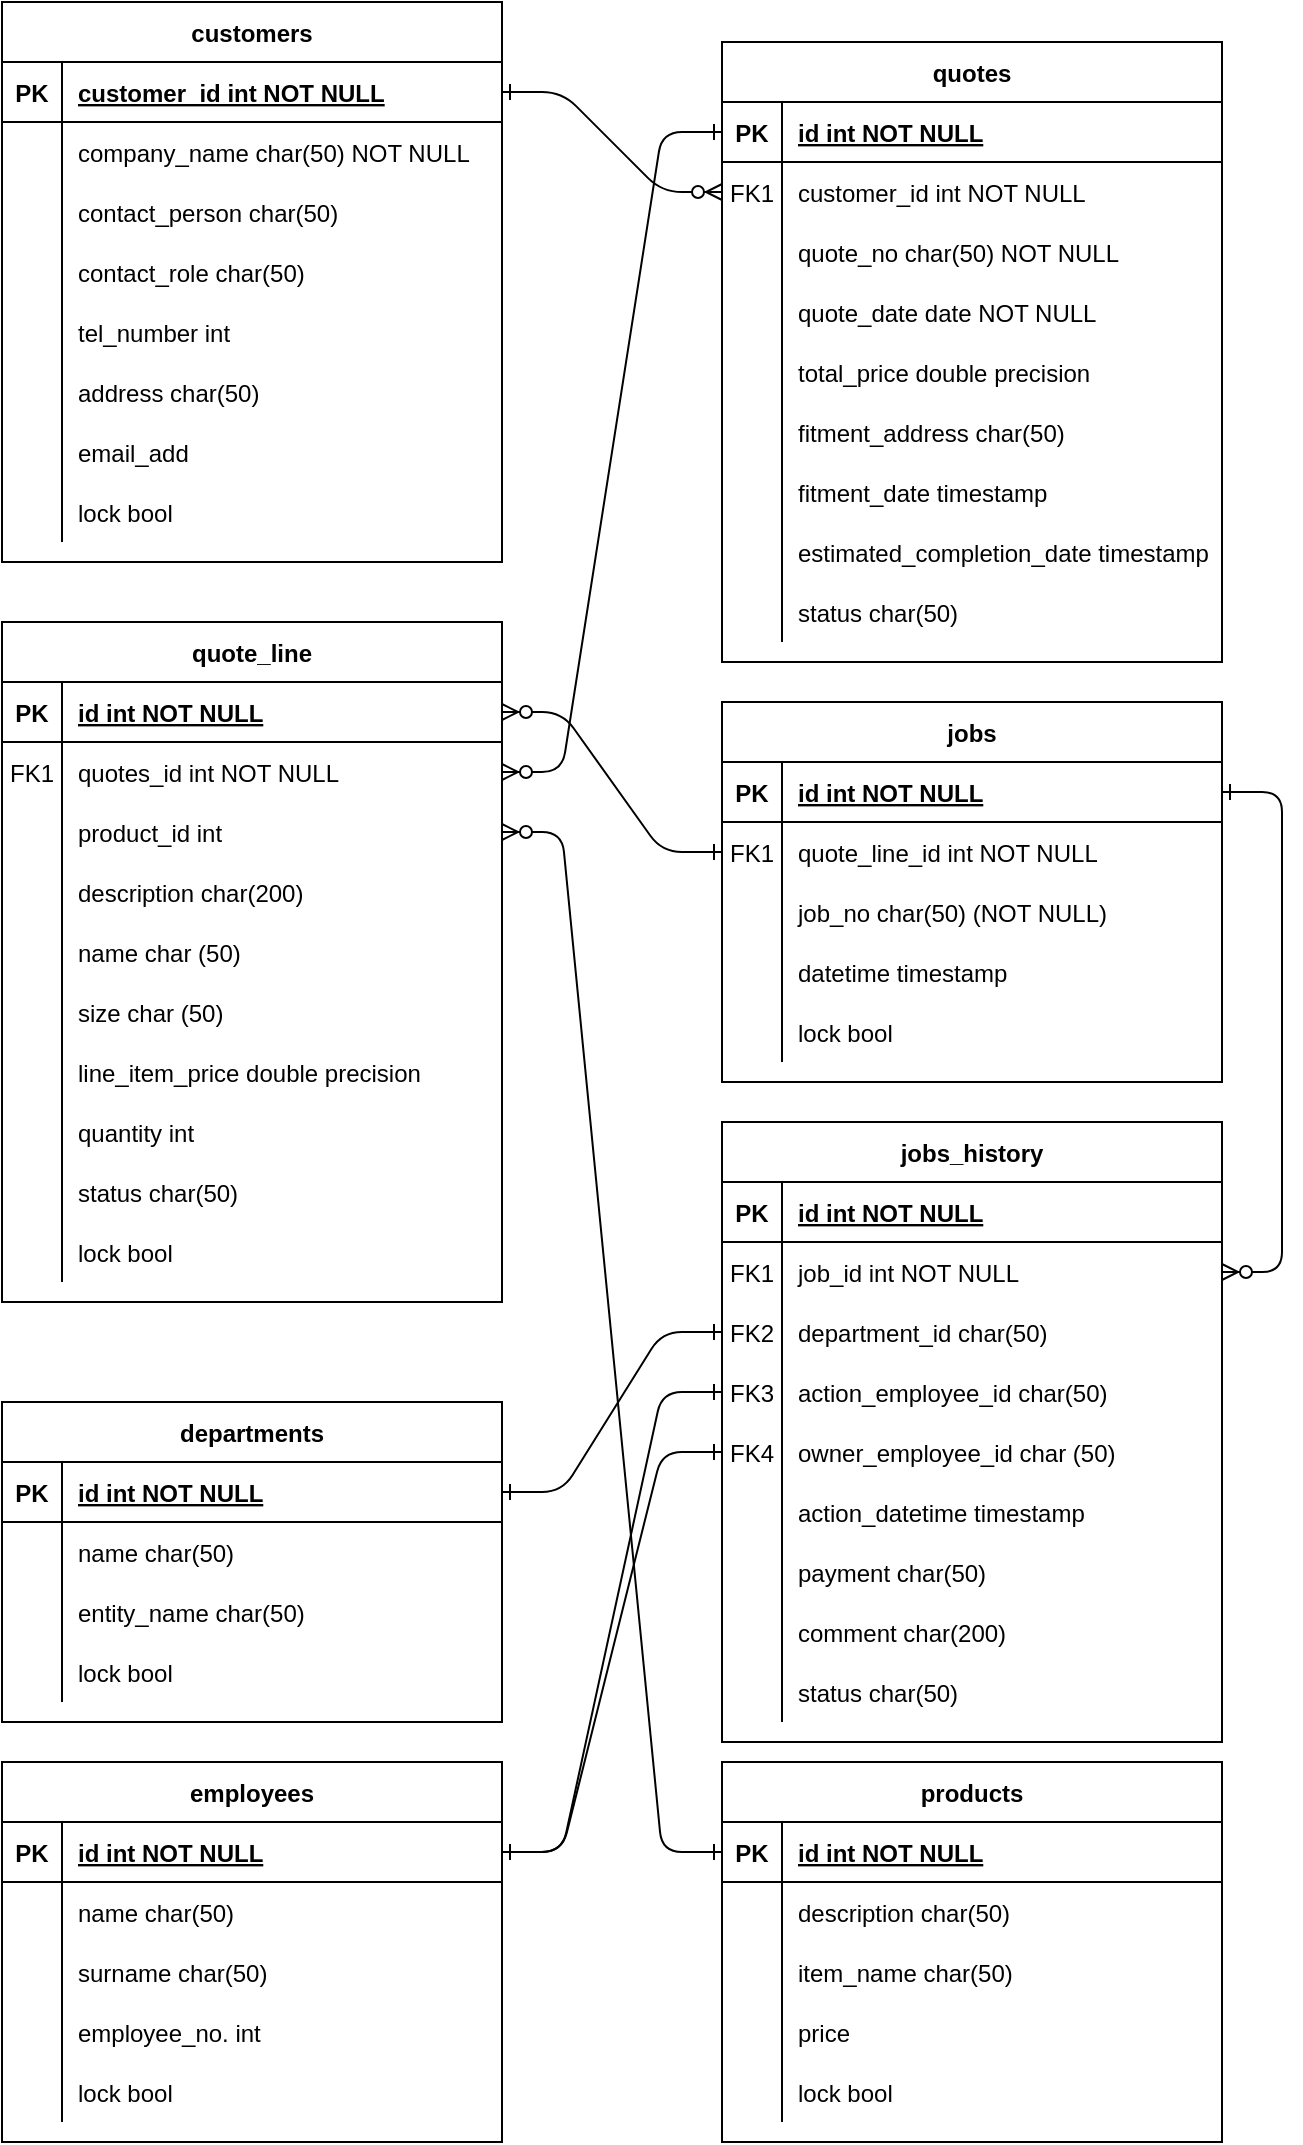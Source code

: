 <mxfile version="20.8.16" type="device"><diagram id="R2lEEEUBdFMjLlhIrx00" name="Page-1"><mxGraphModel dx="1338" dy="640" grid="1" gridSize="10" guides="1" tooltips="1" connect="1" arrows="1" fold="1" page="1" pageScale="1" pageWidth="850" pageHeight="1100" math="0" shadow="0" extFonts="Permanent Marker^https://fonts.googleapis.com/css?family=Permanent+Marker"><root><mxCell id="0"/><mxCell id="1" parent="0"/><mxCell id="C-vyLk0tnHw3VtMMgP7b-1" value="" style="edgeStyle=entityRelationEdgeStyle;endArrow=ERzeroToMany;startArrow=ERone;endFill=1;startFill=0;" parent="1" source="C-vyLk0tnHw3VtMMgP7b-24" target="C-vyLk0tnHw3VtMMgP7b-6" edge="1"><mxGeometry width="100" height="100" relative="1" as="geometry"><mxPoint x="340" y="720" as="sourcePoint"/><mxPoint x="440" y="620" as="targetPoint"/></mxGeometry></mxCell><mxCell id="C-vyLk0tnHw3VtMMgP7b-12" value="" style="edgeStyle=entityRelationEdgeStyle;endArrow=ERzeroToMany;startArrow=ERone;endFill=1;startFill=0;" parent="1" source="C-vyLk0tnHw3VtMMgP7b-3" target="C-vyLk0tnHw3VtMMgP7b-17" edge="1"><mxGeometry width="100" height="100" relative="1" as="geometry"><mxPoint x="400" y="180" as="sourcePoint"/><mxPoint x="460" y="205" as="targetPoint"/></mxGeometry></mxCell><mxCell id="C-vyLk0tnHw3VtMMgP7b-2" value="quotes" style="shape=table;startSize=30;container=1;collapsible=1;childLayout=tableLayout;fixedRows=1;rowLines=0;fontStyle=1;align=center;resizeLast=1;" parent="1" vertex="1"><mxGeometry x="400" y="40" width="250" height="310" as="geometry"/></mxCell><mxCell id="C-vyLk0tnHw3VtMMgP7b-3" value="" style="shape=partialRectangle;collapsible=0;dropTarget=0;pointerEvents=0;fillColor=none;points=[[0,0.5],[1,0.5]];portConstraint=eastwest;top=0;left=0;right=0;bottom=1;" parent="C-vyLk0tnHw3VtMMgP7b-2" vertex="1"><mxGeometry y="30" width="250" height="30" as="geometry"/></mxCell><mxCell id="C-vyLk0tnHw3VtMMgP7b-4" value="PK" style="shape=partialRectangle;overflow=hidden;connectable=0;fillColor=none;top=0;left=0;bottom=0;right=0;fontStyle=1;" parent="C-vyLk0tnHw3VtMMgP7b-3" vertex="1"><mxGeometry width="30" height="30" as="geometry"><mxRectangle width="30" height="30" as="alternateBounds"/></mxGeometry></mxCell><mxCell id="C-vyLk0tnHw3VtMMgP7b-5" value="id int NOT NULL " style="shape=partialRectangle;overflow=hidden;connectable=0;fillColor=none;top=0;left=0;bottom=0;right=0;align=left;spacingLeft=6;fontStyle=5;" parent="C-vyLk0tnHw3VtMMgP7b-3" vertex="1"><mxGeometry x="30" width="220" height="30" as="geometry"><mxRectangle width="220" height="30" as="alternateBounds"/></mxGeometry></mxCell><mxCell id="C-vyLk0tnHw3VtMMgP7b-6" value="" style="shape=partialRectangle;collapsible=0;dropTarget=0;pointerEvents=0;fillColor=none;points=[[0,0.5],[1,0.5]];portConstraint=eastwest;top=0;left=0;right=0;bottom=0;" parent="C-vyLk0tnHw3VtMMgP7b-2" vertex="1"><mxGeometry y="60" width="250" height="30" as="geometry"/></mxCell><mxCell id="C-vyLk0tnHw3VtMMgP7b-7" value="FK1" style="shape=partialRectangle;overflow=hidden;connectable=0;fillColor=none;top=0;left=0;bottom=0;right=0;" parent="C-vyLk0tnHw3VtMMgP7b-6" vertex="1"><mxGeometry width="30" height="30" as="geometry"><mxRectangle width="30" height="30" as="alternateBounds"/></mxGeometry></mxCell><mxCell id="C-vyLk0tnHw3VtMMgP7b-8" value="customer_id int NOT NULL" style="shape=partialRectangle;overflow=hidden;connectable=0;fillColor=none;top=0;left=0;bottom=0;right=0;align=left;spacingLeft=6;" parent="C-vyLk0tnHw3VtMMgP7b-6" vertex="1"><mxGeometry x="30" width="220" height="30" as="geometry"><mxRectangle width="220" height="30" as="alternateBounds"/></mxGeometry></mxCell><mxCell id="jFoM1Kp_T9o5FJeB5pOE-1" style="shape=partialRectangle;collapsible=0;dropTarget=0;pointerEvents=0;fillColor=none;points=[[0,0.5],[1,0.5]];portConstraint=eastwest;top=0;left=0;right=0;bottom=0;" parent="C-vyLk0tnHw3VtMMgP7b-2" vertex="1"><mxGeometry y="90" width="250" height="30" as="geometry"/></mxCell><mxCell id="jFoM1Kp_T9o5FJeB5pOE-2" style="shape=partialRectangle;overflow=hidden;connectable=0;fillColor=none;top=0;left=0;bottom=0;right=0;" parent="jFoM1Kp_T9o5FJeB5pOE-1" vertex="1"><mxGeometry width="30" height="30" as="geometry"><mxRectangle width="30" height="30" as="alternateBounds"/></mxGeometry></mxCell><mxCell id="jFoM1Kp_T9o5FJeB5pOE-3" value="quote_no char(50) NOT NULL" style="shape=partialRectangle;overflow=hidden;connectable=0;fillColor=none;top=0;left=0;bottom=0;right=0;align=left;spacingLeft=6;" parent="jFoM1Kp_T9o5FJeB5pOE-1" vertex="1"><mxGeometry x="30" width="220" height="30" as="geometry"><mxRectangle width="220" height="30" as="alternateBounds"/></mxGeometry></mxCell><mxCell id="C-vyLk0tnHw3VtMMgP7b-9" value="" style="shape=partialRectangle;collapsible=0;dropTarget=0;pointerEvents=0;fillColor=none;points=[[0,0.5],[1,0.5]];portConstraint=eastwest;top=0;left=0;right=0;bottom=0;" parent="C-vyLk0tnHw3VtMMgP7b-2" vertex="1"><mxGeometry y="120" width="250" height="30" as="geometry"/></mxCell><mxCell id="C-vyLk0tnHw3VtMMgP7b-10" value="" style="shape=partialRectangle;overflow=hidden;connectable=0;fillColor=none;top=0;left=0;bottom=0;right=0;" parent="C-vyLk0tnHw3VtMMgP7b-9" vertex="1"><mxGeometry width="30" height="30" as="geometry"><mxRectangle width="30" height="30" as="alternateBounds"/></mxGeometry></mxCell><mxCell id="C-vyLk0tnHw3VtMMgP7b-11" value="quote_date date NOT NULL" style="shape=partialRectangle;overflow=hidden;connectable=0;fillColor=none;top=0;left=0;bottom=0;right=0;align=left;spacingLeft=6;" parent="C-vyLk0tnHw3VtMMgP7b-9" vertex="1"><mxGeometry x="30" width="220" height="30" as="geometry"><mxRectangle width="220" height="30" as="alternateBounds"/></mxGeometry></mxCell><mxCell id="3TmfsBBcvM5YdhhJlk3C-30" style="shape=partialRectangle;collapsible=0;dropTarget=0;pointerEvents=0;fillColor=none;points=[[0,0.5],[1,0.5]];portConstraint=eastwest;top=0;left=0;right=0;bottom=0;" parent="C-vyLk0tnHw3VtMMgP7b-2" vertex="1"><mxGeometry y="150" width="250" height="30" as="geometry"/></mxCell><mxCell id="3TmfsBBcvM5YdhhJlk3C-31" style="shape=partialRectangle;overflow=hidden;connectable=0;fillColor=none;top=0;left=0;bottom=0;right=0;" parent="3TmfsBBcvM5YdhhJlk3C-30" vertex="1"><mxGeometry width="30" height="30" as="geometry"><mxRectangle width="30" height="30" as="alternateBounds"/></mxGeometry></mxCell><mxCell id="3TmfsBBcvM5YdhhJlk3C-32" value="total_price double precision" style="shape=partialRectangle;overflow=hidden;connectable=0;fillColor=none;top=0;left=0;bottom=0;right=0;align=left;spacingLeft=6;" parent="3TmfsBBcvM5YdhhJlk3C-30" vertex="1"><mxGeometry x="30" width="220" height="30" as="geometry"><mxRectangle width="220" height="30" as="alternateBounds"/></mxGeometry></mxCell><mxCell id="FB1OPEg1ZuD9AnKeBbba-17" style="shape=partialRectangle;collapsible=0;dropTarget=0;pointerEvents=0;fillColor=none;points=[[0,0.5],[1,0.5]];portConstraint=eastwest;top=0;left=0;right=0;bottom=0;" parent="C-vyLk0tnHw3VtMMgP7b-2" vertex="1"><mxGeometry y="180" width="250" height="30" as="geometry"/></mxCell><mxCell id="FB1OPEg1ZuD9AnKeBbba-18" style="shape=partialRectangle;overflow=hidden;connectable=0;fillColor=none;top=0;left=0;bottom=0;right=0;" parent="FB1OPEg1ZuD9AnKeBbba-17" vertex="1"><mxGeometry width="30" height="30" as="geometry"><mxRectangle width="30" height="30" as="alternateBounds"/></mxGeometry></mxCell><mxCell id="FB1OPEg1ZuD9AnKeBbba-19" value="fitment_address char(50)" style="shape=partialRectangle;overflow=hidden;connectable=0;fillColor=none;top=0;left=0;bottom=0;right=0;align=left;spacingLeft=6;" parent="FB1OPEg1ZuD9AnKeBbba-17" vertex="1"><mxGeometry x="30" width="220" height="30" as="geometry"><mxRectangle width="220" height="30" as="alternateBounds"/></mxGeometry></mxCell><mxCell id="7Ay6dKPP_uWzEnjEHkC3-14" style="shape=partialRectangle;collapsible=0;dropTarget=0;pointerEvents=0;fillColor=none;points=[[0,0.5],[1,0.5]];portConstraint=eastwest;top=0;left=0;right=0;bottom=0;" parent="C-vyLk0tnHw3VtMMgP7b-2" vertex="1"><mxGeometry y="210" width="250" height="30" as="geometry"/></mxCell><mxCell id="7Ay6dKPP_uWzEnjEHkC3-15" style="shape=partialRectangle;overflow=hidden;connectable=0;fillColor=none;top=0;left=0;bottom=0;right=0;" parent="7Ay6dKPP_uWzEnjEHkC3-14" vertex="1"><mxGeometry width="30" height="30" as="geometry"><mxRectangle width="30" height="30" as="alternateBounds"/></mxGeometry></mxCell><mxCell id="7Ay6dKPP_uWzEnjEHkC3-16" style="shape=partialRectangle;overflow=hidden;connectable=0;fillColor=none;top=0;left=0;bottom=0;right=0;align=left;spacingLeft=6;" parent="7Ay6dKPP_uWzEnjEHkC3-14" vertex="1"><mxGeometry x="30" width="220" height="30" as="geometry"><mxRectangle width="220" height="30" as="alternateBounds"/></mxGeometry></mxCell><mxCell id="FB1OPEg1ZuD9AnKeBbba-23" style="shape=partialRectangle;collapsible=0;dropTarget=0;pointerEvents=0;fillColor=none;points=[[0,0.5],[1,0.5]];portConstraint=eastwest;top=0;left=0;right=0;bottom=0;" parent="C-vyLk0tnHw3VtMMgP7b-2" vertex="1"><mxGeometry y="240" width="250" height="30" as="geometry"/></mxCell><mxCell id="FB1OPEg1ZuD9AnKeBbba-24" style="shape=partialRectangle;overflow=hidden;connectable=0;fillColor=none;top=0;left=0;bottom=0;right=0;" parent="FB1OPEg1ZuD9AnKeBbba-23" vertex="1"><mxGeometry width="30" height="30" as="geometry"><mxRectangle width="30" height="30" as="alternateBounds"/></mxGeometry></mxCell><mxCell id="FB1OPEg1ZuD9AnKeBbba-25" value="estimated_completion_date timestamp" style="shape=partialRectangle;overflow=hidden;connectable=0;fillColor=none;top=0;left=0;bottom=0;right=0;align=left;spacingLeft=6;" parent="FB1OPEg1ZuD9AnKeBbba-23" vertex="1"><mxGeometry x="30" width="220" height="30" as="geometry"><mxRectangle width="220" height="30" as="alternateBounds"/></mxGeometry></mxCell><mxCell id="3TmfsBBcvM5YdhhJlk3C-33" style="shape=partialRectangle;collapsible=0;dropTarget=0;pointerEvents=0;fillColor=none;points=[[0,0.5],[1,0.5]];portConstraint=eastwest;top=0;left=0;right=0;bottom=0;" parent="C-vyLk0tnHw3VtMMgP7b-2" vertex="1"><mxGeometry y="270" width="250" height="30" as="geometry"/></mxCell><mxCell id="3TmfsBBcvM5YdhhJlk3C-34" style="shape=partialRectangle;overflow=hidden;connectable=0;fillColor=none;top=0;left=0;bottom=0;right=0;" parent="3TmfsBBcvM5YdhhJlk3C-33" vertex="1"><mxGeometry width="30" height="30" as="geometry"><mxRectangle width="30" height="30" as="alternateBounds"/></mxGeometry></mxCell><mxCell id="3TmfsBBcvM5YdhhJlk3C-35" value="status char(50)" style="shape=partialRectangle;overflow=hidden;connectable=0;fillColor=none;top=0;left=0;bottom=0;right=0;align=left;spacingLeft=6;" parent="3TmfsBBcvM5YdhhJlk3C-33" vertex="1"><mxGeometry x="30" width="220" height="30" as="geometry"><mxRectangle width="220" height="30" as="alternateBounds"/></mxGeometry></mxCell><mxCell id="C-vyLk0tnHw3VtMMgP7b-13" value="quote_line" style="shape=table;startSize=30;container=1;collapsible=1;childLayout=tableLayout;fixedRows=1;rowLines=0;fontStyle=1;align=center;resizeLast=1;" parent="1" vertex="1"><mxGeometry x="40" y="330" width="250" height="340" as="geometry"/></mxCell><mxCell id="C-vyLk0tnHw3VtMMgP7b-14" value="" style="shape=partialRectangle;collapsible=0;dropTarget=0;pointerEvents=0;fillColor=none;points=[[0,0.5],[1,0.5]];portConstraint=eastwest;top=0;left=0;right=0;bottom=1;" parent="C-vyLk0tnHw3VtMMgP7b-13" vertex="1"><mxGeometry y="30" width="250" height="30" as="geometry"/></mxCell><mxCell id="C-vyLk0tnHw3VtMMgP7b-15" value="PK" style="shape=partialRectangle;overflow=hidden;connectable=0;fillColor=none;top=0;left=0;bottom=0;right=0;fontStyle=1;" parent="C-vyLk0tnHw3VtMMgP7b-14" vertex="1"><mxGeometry width="30" height="30" as="geometry"><mxRectangle width="30" height="30" as="alternateBounds"/></mxGeometry></mxCell><mxCell id="C-vyLk0tnHw3VtMMgP7b-16" value="id int NOT NULL " style="shape=partialRectangle;overflow=hidden;connectable=0;fillColor=none;top=0;left=0;bottom=0;right=0;align=left;spacingLeft=6;fontStyle=5;" parent="C-vyLk0tnHw3VtMMgP7b-14" vertex="1"><mxGeometry x="30" width="220" height="30" as="geometry"><mxRectangle width="220" height="30" as="alternateBounds"/></mxGeometry></mxCell><mxCell id="C-vyLk0tnHw3VtMMgP7b-17" value="" style="shape=partialRectangle;collapsible=0;dropTarget=0;pointerEvents=0;fillColor=none;points=[[0,0.5],[1,0.5]];portConstraint=eastwest;top=0;left=0;right=0;bottom=0;" parent="C-vyLk0tnHw3VtMMgP7b-13" vertex="1"><mxGeometry y="60" width="250" height="30" as="geometry"/></mxCell><mxCell id="C-vyLk0tnHw3VtMMgP7b-18" value="FK1" style="shape=partialRectangle;overflow=hidden;connectable=0;fillColor=none;top=0;left=0;bottom=0;right=0;" parent="C-vyLk0tnHw3VtMMgP7b-17" vertex="1"><mxGeometry width="30" height="30" as="geometry"><mxRectangle width="30" height="30" as="alternateBounds"/></mxGeometry></mxCell><mxCell id="C-vyLk0tnHw3VtMMgP7b-19" value="quotes_id int NOT NULL" style="shape=partialRectangle;overflow=hidden;connectable=0;fillColor=none;top=0;left=0;bottom=0;right=0;align=left;spacingLeft=6;" parent="C-vyLk0tnHw3VtMMgP7b-17" vertex="1"><mxGeometry x="30" width="220" height="30" as="geometry"><mxRectangle width="220" height="30" as="alternateBounds"/></mxGeometry></mxCell><mxCell id="FB1OPEg1ZuD9AnKeBbba-34" style="shape=partialRectangle;collapsible=0;dropTarget=0;pointerEvents=0;fillColor=none;points=[[0,0.5],[1,0.5]];portConstraint=eastwest;top=0;left=0;right=0;bottom=0;" parent="C-vyLk0tnHw3VtMMgP7b-13" vertex="1"><mxGeometry y="90" width="250" height="30" as="geometry"/></mxCell><mxCell id="FB1OPEg1ZuD9AnKeBbba-35" style="shape=partialRectangle;overflow=hidden;connectable=0;fillColor=none;top=0;left=0;bottom=0;right=0;" parent="FB1OPEg1ZuD9AnKeBbba-34" vertex="1"><mxGeometry width="30" height="30" as="geometry"><mxRectangle width="30" height="30" as="alternateBounds"/></mxGeometry></mxCell><mxCell id="FB1OPEg1ZuD9AnKeBbba-36" value="product_id int" style="shape=partialRectangle;overflow=hidden;connectable=0;fillColor=none;top=0;left=0;bottom=0;right=0;align=left;spacingLeft=6;" parent="FB1OPEg1ZuD9AnKeBbba-34" vertex="1"><mxGeometry x="30" width="220" height="30" as="geometry"><mxRectangle width="220" height="30" as="alternateBounds"/></mxGeometry></mxCell><mxCell id="C-vyLk0tnHw3VtMMgP7b-20" value="" style="shape=partialRectangle;collapsible=0;dropTarget=0;pointerEvents=0;fillColor=none;points=[[0,0.5],[1,0.5]];portConstraint=eastwest;top=0;left=0;right=0;bottom=0;" parent="C-vyLk0tnHw3VtMMgP7b-13" vertex="1"><mxGeometry y="120" width="250" height="30" as="geometry"/></mxCell><mxCell id="C-vyLk0tnHw3VtMMgP7b-21" value="" style="shape=partialRectangle;overflow=hidden;connectable=0;fillColor=none;top=0;left=0;bottom=0;right=0;" parent="C-vyLk0tnHw3VtMMgP7b-20" vertex="1"><mxGeometry width="30" height="30" as="geometry"><mxRectangle width="30" height="30" as="alternateBounds"/></mxGeometry></mxCell><mxCell id="C-vyLk0tnHw3VtMMgP7b-22" value="description char(200)" style="shape=partialRectangle;overflow=hidden;connectable=0;fillColor=none;top=0;left=0;bottom=0;right=0;align=left;spacingLeft=6;" parent="C-vyLk0tnHw3VtMMgP7b-20" vertex="1"><mxGeometry x="30" width="220" height="30" as="geometry"><mxRectangle width="220" height="30" as="alternateBounds"/></mxGeometry></mxCell><mxCell id="sXZGP4VxwCqQMfTTvOOL-1" style="shape=partialRectangle;collapsible=0;dropTarget=0;pointerEvents=0;fillColor=none;points=[[0,0.5],[1,0.5]];portConstraint=eastwest;top=0;left=0;right=0;bottom=0;" parent="C-vyLk0tnHw3VtMMgP7b-13" vertex="1"><mxGeometry y="150" width="250" height="30" as="geometry"/></mxCell><mxCell id="sXZGP4VxwCqQMfTTvOOL-2" style="shape=partialRectangle;overflow=hidden;connectable=0;fillColor=none;top=0;left=0;bottom=0;right=0;" parent="sXZGP4VxwCqQMfTTvOOL-1" vertex="1"><mxGeometry width="30" height="30" as="geometry"><mxRectangle width="30" height="30" as="alternateBounds"/></mxGeometry></mxCell><mxCell id="sXZGP4VxwCqQMfTTvOOL-3" value="name char (50)" style="shape=partialRectangle;overflow=hidden;connectable=0;fillColor=none;top=0;left=0;bottom=0;right=0;align=left;spacingLeft=6;" parent="sXZGP4VxwCqQMfTTvOOL-1" vertex="1"><mxGeometry x="30" width="220" height="30" as="geometry"><mxRectangle width="220" height="30" as="alternateBounds"/></mxGeometry></mxCell><mxCell id="sXZGP4VxwCqQMfTTvOOL-4" style="shape=partialRectangle;collapsible=0;dropTarget=0;pointerEvents=0;fillColor=none;points=[[0,0.5],[1,0.5]];portConstraint=eastwest;top=0;left=0;right=0;bottom=0;" parent="C-vyLk0tnHw3VtMMgP7b-13" vertex="1"><mxGeometry y="180" width="250" height="30" as="geometry"/></mxCell><mxCell id="sXZGP4VxwCqQMfTTvOOL-5" style="shape=partialRectangle;overflow=hidden;connectable=0;fillColor=none;top=0;left=0;bottom=0;right=0;" parent="sXZGP4VxwCqQMfTTvOOL-4" vertex="1"><mxGeometry width="30" height="30" as="geometry"><mxRectangle width="30" height="30" as="alternateBounds"/></mxGeometry></mxCell><mxCell id="sXZGP4VxwCqQMfTTvOOL-6" value="size char (50)" style="shape=partialRectangle;overflow=hidden;connectable=0;fillColor=none;top=0;left=0;bottom=0;right=0;align=left;spacingLeft=6;" parent="sXZGP4VxwCqQMfTTvOOL-4" vertex="1"><mxGeometry x="30" width="220" height="30" as="geometry"><mxRectangle width="220" height="30" as="alternateBounds"/></mxGeometry></mxCell><mxCell id="3TmfsBBcvM5YdhhJlk3C-36" style="shape=partialRectangle;collapsible=0;dropTarget=0;pointerEvents=0;fillColor=none;points=[[0,0.5],[1,0.5]];portConstraint=eastwest;top=0;left=0;right=0;bottom=0;" parent="C-vyLk0tnHw3VtMMgP7b-13" vertex="1"><mxGeometry y="210" width="250" height="30" as="geometry"/></mxCell><mxCell id="3TmfsBBcvM5YdhhJlk3C-37" style="shape=partialRectangle;overflow=hidden;connectable=0;fillColor=none;top=0;left=0;bottom=0;right=0;" parent="3TmfsBBcvM5YdhhJlk3C-36" vertex="1"><mxGeometry width="30" height="30" as="geometry"><mxRectangle width="30" height="30" as="alternateBounds"/></mxGeometry></mxCell><mxCell id="3TmfsBBcvM5YdhhJlk3C-38" value="line_item_price double precision" style="shape=partialRectangle;overflow=hidden;connectable=0;fillColor=none;top=0;left=0;bottom=0;right=0;align=left;spacingLeft=6;" parent="3TmfsBBcvM5YdhhJlk3C-36" vertex="1"><mxGeometry x="30" width="220" height="30" as="geometry"><mxRectangle width="220" height="30" as="alternateBounds"/></mxGeometry></mxCell><mxCell id="3TmfsBBcvM5YdhhJlk3C-39" style="shape=partialRectangle;collapsible=0;dropTarget=0;pointerEvents=0;fillColor=none;points=[[0,0.5],[1,0.5]];portConstraint=eastwest;top=0;left=0;right=0;bottom=0;" parent="C-vyLk0tnHw3VtMMgP7b-13" vertex="1"><mxGeometry y="240" width="250" height="30" as="geometry"/></mxCell><mxCell id="3TmfsBBcvM5YdhhJlk3C-40" style="shape=partialRectangle;overflow=hidden;connectable=0;fillColor=none;top=0;left=0;bottom=0;right=0;" parent="3TmfsBBcvM5YdhhJlk3C-39" vertex="1"><mxGeometry width="30" height="30" as="geometry"><mxRectangle width="30" height="30" as="alternateBounds"/></mxGeometry></mxCell><mxCell id="3TmfsBBcvM5YdhhJlk3C-41" value="quantity int" style="shape=partialRectangle;overflow=hidden;connectable=0;fillColor=none;top=0;left=0;bottom=0;right=0;align=left;spacingLeft=6;" parent="3TmfsBBcvM5YdhhJlk3C-39" vertex="1"><mxGeometry x="30" width="220" height="30" as="geometry"><mxRectangle width="220" height="30" as="alternateBounds"/></mxGeometry></mxCell><mxCell id="3TmfsBBcvM5YdhhJlk3C-42" style="shape=partialRectangle;collapsible=0;dropTarget=0;pointerEvents=0;fillColor=none;points=[[0,0.5],[1,0.5]];portConstraint=eastwest;top=0;left=0;right=0;bottom=0;" parent="C-vyLk0tnHw3VtMMgP7b-13" vertex="1"><mxGeometry y="270" width="250" height="30" as="geometry"/></mxCell><mxCell id="3TmfsBBcvM5YdhhJlk3C-43" style="shape=partialRectangle;overflow=hidden;connectable=0;fillColor=none;top=0;left=0;bottom=0;right=0;" parent="3TmfsBBcvM5YdhhJlk3C-42" vertex="1"><mxGeometry width="30" height="30" as="geometry"><mxRectangle width="30" height="30" as="alternateBounds"/></mxGeometry></mxCell><mxCell id="3TmfsBBcvM5YdhhJlk3C-44" value="status char(50)" style="shape=partialRectangle;overflow=hidden;connectable=0;fillColor=none;top=0;left=0;bottom=0;right=0;align=left;spacingLeft=6;" parent="3TmfsBBcvM5YdhhJlk3C-42" vertex="1"><mxGeometry x="30" width="220" height="30" as="geometry"><mxRectangle width="220" height="30" as="alternateBounds"/></mxGeometry></mxCell><mxCell id="H_7WY91DjGlXR6KQ7gul-1" style="shape=partialRectangle;collapsible=0;dropTarget=0;pointerEvents=0;fillColor=none;points=[[0,0.5],[1,0.5]];portConstraint=eastwest;top=0;left=0;right=0;bottom=0;" parent="C-vyLk0tnHw3VtMMgP7b-13" vertex="1"><mxGeometry y="300" width="250" height="30" as="geometry"/></mxCell><mxCell id="H_7WY91DjGlXR6KQ7gul-2" style="shape=partialRectangle;overflow=hidden;connectable=0;fillColor=none;top=0;left=0;bottom=0;right=0;" parent="H_7WY91DjGlXR6KQ7gul-1" vertex="1"><mxGeometry width="30" height="30" as="geometry"><mxRectangle width="30" height="30" as="alternateBounds"/></mxGeometry></mxCell><mxCell id="H_7WY91DjGlXR6KQ7gul-3" value="lock bool" style="shape=partialRectangle;overflow=hidden;connectable=0;fillColor=none;top=0;left=0;bottom=0;right=0;align=left;spacingLeft=6;" parent="H_7WY91DjGlXR6KQ7gul-1" vertex="1"><mxGeometry x="30" width="220" height="30" as="geometry"><mxRectangle width="220" height="30" as="alternateBounds"/></mxGeometry></mxCell><mxCell id="C-vyLk0tnHw3VtMMgP7b-23" value="customers" style="shape=table;startSize=30;container=1;collapsible=1;childLayout=tableLayout;fixedRows=1;rowLines=0;fontStyle=1;align=center;resizeLast=1;" parent="1" vertex="1"><mxGeometry x="40" y="20" width="250" height="280" as="geometry"/></mxCell><mxCell id="C-vyLk0tnHw3VtMMgP7b-24" value="" style="shape=partialRectangle;collapsible=0;dropTarget=0;pointerEvents=0;fillColor=none;points=[[0,0.5],[1,0.5]];portConstraint=eastwest;top=0;left=0;right=0;bottom=1;" parent="C-vyLk0tnHw3VtMMgP7b-23" vertex="1"><mxGeometry y="30" width="250" height="30" as="geometry"/></mxCell><mxCell id="C-vyLk0tnHw3VtMMgP7b-25" value="PK" style="shape=partialRectangle;overflow=hidden;connectable=0;fillColor=none;top=0;left=0;bottom=0;right=0;fontStyle=1;" parent="C-vyLk0tnHw3VtMMgP7b-24" vertex="1"><mxGeometry width="30" height="30" as="geometry"><mxRectangle width="30" height="30" as="alternateBounds"/></mxGeometry></mxCell><mxCell id="C-vyLk0tnHw3VtMMgP7b-26" value="customer_id int NOT NULL " style="shape=partialRectangle;overflow=hidden;connectable=0;fillColor=none;top=0;left=0;bottom=0;right=0;align=left;spacingLeft=6;fontStyle=5;" parent="C-vyLk0tnHw3VtMMgP7b-24" vertex="1"><mxGeometry x="30" width="220" height="30" as="geometry"><mxRectangle width="220" height="30" as="alternateBounds"/></mxGeometry></mxCell><mxCell id="C-vyLk0tnHw3VtMMgP7b-27" value="" style="shape=partialRectangle;collapsible=0;dropTarget=0;pointerEvents=0;fillColor=none;points=[[0,0.5],[1,0.5]];portConstraint=eastwest;top=0;left=0;right=0;bottom=0;" parent="C-vyLk0tnHw3VtMMgP7b-23" vertex="1"><mxGeometry y="60" width="250" height="30" as="geometry"/></mxCell><mxCell id="C-vyLk0tnHw3VtMMgP7b-28" value="" style="shape=partialRectangle;overflow=hidden;connectable=0;fillColor=none;top=0;left=0;bottom=0;right=0;" parent="C-vyLk0tnHw3VtMMgP7b-27" vertex="1"><mxGeometry width="30" height="30" as="geometry"><mxRectangle width="30" height="30" as="alternateBounds"/></mxGeometry></mxCell><mxCell id="C-vyLk0tnHw3VtMMgP7b-29" value="company_name char(50) NOT NULL" style="shape=partialRectangle;overflow=hidden;connectable=0;fillColor=none;top=0;left=0;bottom=0;right=0;align=left;spacingLeft=6;" parent="C-vyLk0tnHw3VtMMgP7b-27" vertex="1"><mxGeometry x="30" width="220" height="30" as="geometry"><mxRectangle width="220" height="30" as="alternateBounds"/></mxGeometry></mxCell><mxCell id="7Ay6dKPP_uWzEnjEHkC3-1" style="shape=partialRectangle;collapsible=0;dropTarget=0;pointerEvents=0;fillColor=none;points=[[0,0.5],[1,0.5]];portConstraint=eastwest;top=0;left=0;right=0;bottom=0;" parent="C-vyLk0tnHw3VtMMgP7b-23" vertex="1"><mxGeometry y="90" width="250" height="30" as="geometry"/></mxCell><mxCell id="7Ay6dKPP_uWzEnjEHkC3-2" style="shape=partialRectangle;overflow=hidden;connectable=0;fillColor=none;top=0;left=0;bottom=0;right=0;" parent="7Ay6dKPP_uWzEnjEHkC3-1" vertex="1"><mxGeometry width="30" height="30" as="geometry"><mxRectangle width="30" height="30" as="alternateBounds"/></mxGeometry></mxCell><mxCell id="7Ay6dKPP_uWzEnjEHkC3-3" value="contact_person char(50)" style="shape=partialRectangle;overflow=hidden;connectable=0;fillColor=none;top=0;left=0;bottom=0;right=0;align=left;spacingLeft=6;" parent="7Ay6dKPP_uWzEnjEHkC3-1" vertex="1"><mxGeometry x="30" width="220" height="30" as="geometry"><mxRectangle width="220" height="30" as="alternateBounds"/></mxGeometry></mxCell><mxCell id="7Ay6dKPP_uWzEnjEHkC3-4" style="shape=partialRectangle;collapsible=0;dropTarget=0;pointerEvents=0;fillColor=none;points=[[0,0.5],[1,0.5]];portConstraint=eastwest;top=0;left=0;right=0;bottom=0;" parent="C-vyLk0tnHw3VtMMgP7b-23" vertex="1"><mxGeometry y="120" width="250" height="30" as="geometry"/></mxCell><mxCell id="7Ay6dKPP_uWzEnjEHkC3-5" style="shape=partialRectangle;overflow=hidden;connectable=0;fillColor=none;top=0;left=0;bottom=0;right=0;" parent="7Ay6dKPP_uWzEnjEHkC3-4" vertex="1"><mxGeometry width="30" height="30" as="geometry"><mxRectangle width="30" height="30" as="alternateBounds"/></mxGeometry></mxCell><mxCell id="7Ay6dKPP_uWzEnjEHkC3-6" value="contact_role char(50)" style="shape=partialRectangle;overflow=hidden;connectable=0;fillColor=none;top=0;left=0;bottom=0;right=0;align=left;spacingLeft=6;" parent="7Ay6dKPP_uWzEnjEHkC3-4" vertex="1"><mxGeometry x="30" width="220" height="30" as="geometry"><mxRectangle width="220" height="30" as="alternateBounds"/></mxGeometry></mxCell><mxCell id="3TmfsBBcvM5YdhhJlk3C-21" style="shape=partialRectangle;collapsible=0;dropTarget=0;pointerEvents=0;fillColor=none;points=[[0,0.5],[1,0.5]];portConstraint=eastwest;top=0;left=0;right=0;bottom=0;" parent="C-vyLk0tnHw3VtMMgP7b-23" vertex="1"><mxGeometry y="150" width="250" height="30" as="geometry"/></mxCell><mxCell id="3TmfsBBcvM5YdhhJlk3C-22" style="shape=partialRectangle;overflow=hidden;connectable=0;fillColor=none;top=0;left=0;bottom=0;right=0;" parent="3TmfsBBcvM5YdhhJlk3C-21" vertex="1"><mxGeometry width="30" height="30" as="geometry"><mxRectangle width="30" height="30" as="alternateBounds"/></mxGeometry></mxCell><mxCell id="3TmfsBBcvM5YdhhJlk3C-23" value="tel_number int " style="shape=partialRectangle;overflow=hidden;connectable=0;fillColor=none;top=0;left=0;bottom=0;right=0;align=left;spacingLeft=6;" parent="3TmfsBBcvM5YdhhJlk3C-21" vertex="1"><mxGeometry x="30" width="220" height="30" as="geometry"><mxRectangle width="220" height="30" as="alternateBounds"/></mxGeometry></mxCell><mxCell id="3TmfsBBcvM5YdhhJlk3C-24" style="shape=partialRectangle;collapsible=0;dropTarget=0;pointerEvents=0;fillColor=none;points=[[0,0.5],[1,0.5]];portConstraint=eastwest;top=0;left=0;right=0;bottom=0;" parent="C-vyLk0tnHw3VtMMgP7b-23" vertex="1"><mxGeometry y="180" width="250" height="30" as="geometry"/></mxCell><mxCell id="3TmfsBBcvM5YdhhJlk3C-25" style="shape=partialRectangle;overflow=hidden;connectable=0;fillColor=none;top=0;left=0;bottom=0;right=0;" parent="3TmfsBBcvM5YdhhJlk3C-24" vertex="1"><mxGeometry width="30" height="30" as="geometry"><mxRectangle width="30" height="30" as="alternateBounds"/></mxGeometry></mxCell><mxCell id="3TmfsBBcvM5YdhhJlk3C-26" value="address char(50)" style="shape=partialRectangle;overflow=hidden;connectable=0;fillColor=none;top=0;left=0;bottom=0;right=0;align=left;spacingLeft=6;" parent="3TmfsBBcvM5YdhhJlk3C-24" vertex="1"><mxGeometry x="30" width="220" height="30" as="geometry"><mxRectangle width="220" height="30" as="alternateBounds"/></mxGeometry></mxCell><mxCell id="3TmfsBBcvM5YdhhJlk3C-27" style="shape=partialRectangle;collapsible=0;dropTarget=0;pointerEvents=0;fillColor=none;points=[[0,0.5],[1,0.5]];portConstraint=eastwest;top=0;left=0;right=0;bottom=0;" parent="C-vyLk0tnHw3VtMMgP7b-23" vertex="1"><mxGeometry y="210" width="250" height="30" as="geometry"/></mxCell><mxCell id="3TmfsBBcvM5YdhhJlk3C-28" style="shape=partialRectangle;overflow=hidden;connectable=0;fillColor=none;top=0;left=0;bottom=0;right=0;" parent="3TmfsBBcvM5YdhhJlk3C-27" vertex="1"><mxGeometry width="30" height="30" as="geometry"><mxRectangle width="30" height="30" as="alternateBounds"/></mxGeometry></mxCell><mxCell id="3TmfsBBcvM5YdhhJlk3C-29" value="email_add" style="shape=partialRectangle;overflow=hidden;connectable=0;fillColor=none;top=0;left=0;bottom=0;right=0;align=left;spacingLeft=6;" parent="3TmfsBBcvM5YdhhJlk3C-27" vertex="1"><mxGeometry x="30" width="220" height="30" as="geometry"><mxRectangle width="220" height="30" as="alternateBounds"/></mxGeometry></mxCell><mxCell id="1XkcZois5Ievd6IAJ_b_-1" style="shape=partialRectangle;collapsible=0;dropTarget=0;pointerEvents=0;fillColor=none;points=[[0,0.5],[1,0.5]];portConstraint=eastwest;top=0;left=0;right=0;bottom=0;" parent="C-vyLk0tnHw3VtMMgP7b-23" vertex="1"><mxGeometry y="240" width="250" height="30" as="geometry"/></mxCell><mxCell id="1XkcZois5Ievd6IAJ_b_-2" style="shape=partialRectangle;overflow=hidden;connectable=0;fillColor=none;top=0;left=0;bottom=0;right=0;" parent="1XkcZois5Ievd6IAJ_b_-1" vertex="1"><mxGeometry width="30" height="30" as="geometry"><mxRectangle width="30" height="30" as="alternateBounds"/></mxGeometry></mxCell><mxCell id="1XkcZois5Ievd6IAJ_b_-3" value="lock bool" style="shape=partialRectangle;overflow=hidden;connectable=0;fillColor=none;top=0;left=0;bottom=0;right=0;align=left;spacingLeft=6;" parent="1XkcZois5Ievd6IAJ_b_-1" vertex="1"><mxGeometry x="30" width="220" height="30" as="geometry"><mxRectangle width="220" height="30" as="alternateBounds"/></mxGeometry></mxCell><mxCell id="3TmfsBBcvM5YdhhJlk3C-1" value="jobs" style="shape=table;startSize=30;container=1;collapsible=1;childLayout=tableLayout;fixedRows=1;rowLines=0;fontStyle=1;align=center;resizeLast=1;" parent="1" vertex="1"><mxGeometry x="400" y="370" width="250" height="190" as="geometry"/></mxCell><mxCell id="3TmfsBBcvM5YdhhJlk3C-2" value="" style="shape=partialRectangle;collapsible=0;dropTarget=0;pointerEvents=0;fillColor=none;points=[[0,0.5],[1,0.5]];portConstraint=eastwest;top=0;left=0;right=0;bottom=1;" parent="3TmfsBBcvM5YdhhJlk3C-1" vertex="1"><mxGeometry y="30" width="250" height="30" as="geometry"/></mxCell><mxCell id="3TmfsBBcvM5YdhhJlk3C-3" value="PK" style="shape=partialRectangle;overflow=hidden;connectable=0;fillColor=none;top=0;left=0;bottom=0;right=0;fontStyle=1;" parent="3TmfsBBcvM5YdhhJlk3C-2" vertex="1"><mxGeometry width="30" height="30" as="geometry"><mxRectangle width="30" height="30" as="alternateBounds"/></mxGeometry></mxCell><mxCell id="3TmfsBBcvM5YdhhJlk3C-4" value="id int NOT NULL " style="shape=partialRectangle;overflow=hidden;connectable=0;fillColor=none;top=0;left=0;bottom=0;right=0;align=left;spacingLeft=6;fontStyle=5;" parent="3TmfsBBcvM5YdhhJlk3C-2" vertex="1"><mxGeometry x="30" width="220" height="30" as="geometry"><mxRectangle width="220" height="30" as="alternateBounds"/></mxGeometry></mxCell><mxCell id="3TmfsBBcvM5YdhhJlk3C-5" value="" style="shape=partialRectangle;collapsible=0;dropTarget=0;pointerEvents=0;fillColor=none;points=[[0,0.5],[1,0.5]];portConstraint=eastwest;top=0;left=0;right=0;bottom=0;" parent="3TmfsBBcvM5YdhhJlk3C-1" vertex="1"><mxGeometry y="60" width="250" height="30" as="geometry"/></mxCell><mxCell id="3TmfsBBcvM5YdhhJlk3C-6" value="FK1" style="shape=partialRectangle;overflow=hidden;connectable=0;fillColor=none;top=0;left=0;bottom=0;right=0;" parent="3TmfsBBcvM5YdhhJlk3C-5" vertex="1"><mxGeometry width="30" height="30" as="geometry"><mxRectangle width="30" height="30" as="alternateBounds"/></mxGeometry></mxCell><mxCell id="3TmfsBBcvM5YdhhJlk3C-7" value="quote_line_id int NOT NULL" style="shape=partialRectangle;overflow=hidden;connectable=0;fillColor=none;top=0;left=0;bottom=0;right=0;align=left;spacingLeft=6;" parent="3TmfsBBcvM5YdhhJlk3C-5" vertex="1"><mxGeometry x="30" width="220" height="30" as="geometry"><mxRectangle width="220" height="30" as="alternateBounds"/></mxGeometry></mxCell><mxCell id="H_7WY91DjGlXR6KQ7gul-4" style="shape=partialRectangle;collapsible=0;dropTarget=0;pointerEvents=0;fillColor=none;points=[[0,0.5],[1,0.5]];portConstraint=eastwest;top=0;left=0;right=0;bottom=0;" parent="3TmfsBBcvM5YdhhJlk3C-1" vertex="1"><mxGeometry y="90" width="250" height="30" as="geometry"/></mxCell><mxCell id="H_7WY91DjGlXR6KQ7gul-5" style="shape=partialRectangle;overflow=hidden;connectable=0;fillColor=none;top=0;left=0;bottom=0;right=0;" parent="H_7WY91DjGlXR6KQ7gul-4" vertex="1"><mxGeometry width="30" height="30" as="geometry"><mxRectangle width="30" height="30" as="alternateBounds"/></mxGeometry></mxCell><mxCell id="H_7WY91DjGlXR6KQ7gul-6" value="job_no char(50) (NOT NULL)" style="shape=partialRectangle;overflow=hidden;connectable=0;fillColor=none;top=0;left=0;bottom=0;right=0;align=left;spacingLeft=6;" parent="H_7WY91DjGlXR6KQ7gul-4" vertex="1"><mxGeometry x="30" width="220" height="30" as="geometry"><mxRectangle width="220" height="30" as="alternateBounds"/></mxGeometry></mxCell><mxCell id="3TmfsBBcvM5YdhhJlk3C-46" style="shape=partialRectangle;collapsible=0;dropTarget=0;pointerEvents=0;fillColor=none;points=[[0,0.5],[1,0.5]];portConstraint=eastwest;top=0;left=0;right=0;bottom=0;" parent="3TmfsBBcvM5YdhhJlk3C-1" vertex="1"><mxGeometry y="120" width="250" height="30" as="geometry"/></mxCell><mxCell id="3TmfsBBcvM5YdhhJlk3C-47" value="" style="shape=partialRectangle;overflow=hidden;connectable=0;fillColor=none;top=0;left=0;bottom=0;right=0;" parent="3TmfsBBcvM5YdhhJlk3C-46" vertex="1"><mxGeometry width="30" height="30" as="geometry"><mxRectangle width="30" height="30" as="alternateBounds"/></mxGeometry></mxCell><mxCell id="3TmfsBBcvM5YdhhJlk3C-48" value="datetime timestamp" style="shape=partialRectangle;overflow=hidden;connectable=0;fillColor=none;top=0;left=0;bottom=0;right=0;align=left;spacingLeft=6;" parent="3TmfsBBcvM5YdhhJlk3C-46" vertex="1"><mxGeometry x="30" width="220" height="30" as="geometry"><mxRectangle width="220" height="30" as="alternateBounds"/></mxGeometry></mxCell><mxCell id="r1KeSTIXt58xLECUnFlx-1" style="shape=partialRectangle;collapsible=0;dropTarget=0;pointerEvents=0;fillColor=none;points=[[0,0.5],[1,0.5]];portConstraint=eastwest;top=0;left=0;right=0;bottom=0;" parent="3TmfsBBcvM5YdhhJlk3C-1" vertex="1"><mxGeometry y="150" width="250" height="30" as="geometry"/></mxCell><mxCell id="r1KeSTIXt58xLECUnFlx-2" style="shape=partialRectangle;overflow=hidden;connectable=0;fillColor=none;top=0;left=0;bottom=0;right=0;" parent="r1KeSTIXt58xLECUnFlx-1" vertex="1"><mxGeometry width="30" height="30" as="geometry"><mxRectangle width="30" height="30" as="alternateBounds"/></mxGeometry></mxCell><mxCell id="r1KeSTIXt58xLECUnFlx-3" value="lock bool" style="shape=partialRectangle;overflow=hidden;connectable=0;fillColor=none;top=0;left=0;bottom=0;right=0;align=left;spacingLeft=6;" parent="r1KeSTIXt58xLECUnFlx-1" vertex="1"><mxGeometry x="30" width="220" height="30" as="geometry"><mxRectangle width="220" height="30" as="alternateBounds"/></mxGeometry></mxCell><mxCell id="3TmfsBBcvM5YdhhJlk3C-11" value="employees" style="shape=table;startSize=30;container=1;collapsible=1;childLayout=tableLayout;fixedRows=1;rowLines=0;fontStyle=1;align=center;resizeLast=1;" parent="1" vertex="1"><mxGeometry x="40" y="900" width="250" height="190" as="geometry"/></mxCell><mxCell id="3TmfsBBcvM5YdhhJlk3C-12" value="" style="shape=partialRectangle;collapsible=0;dropTarget=0;pointerEvents=0;fillColor=none;points=[[0,0.5],[1,0.5]];portConstraint=eastwest;top=0;left=0;right=0;bottom=1;" parent="3TmfsBBcvM5YdhhJlk3C-11" vertex="1"><mxGeometry y="30" width="250" height="30" as="geometry"/></mxCell><mxCell id="3TmfsBBcvM5YdhhJlk3C-13" value="PK" style="shape=partialRectangle;overflow=hidden;connectable=0;fillColor=none;top=0;left=0;bottom=0;right=0;fontStyle=1;" parent="3TmfsBBcvM5YdhhJlk3C-12" vertex="1"><mxGeometry width="30" height="30" as="geometry"><mxRectangle width="30" height="30" as="alternateBounds"/></mxGeometry></mxCell><mxCell id="3TmfsBBcvM5YdhhJlk3C-14" value="id int NOT NULL " style="shape=partialRectangle;overflow=hidden;connectable=0;fillColor=none;top=0;left=0;bottom=0;right=0;align=left;spacingLeft=6;fontStyle=5;" parent="3TmfsBBcvM5YdhhJlk3C-12" vertex="1"><mxGeometry x="30" width="220" height="30" as="geometry"><mxRectangle width="220" height="30" as="alternateBounds"/></mxGeometry></mxCell><mxCell id="3TmfsBBcvM5YdhhJlk3C-15" value="" style="shape=partialRectangle;collapsible=0;dropTarget=0;pointerEvents=0;fillColor=none;points=[[0,0.5],[1,0.5]];portConstraint=eastwest;top=0;left=0;right=0;bottom=0;" parent="3TmfsBBcvM5YdhhJlk3C-11" vertex="1"><mxGeometry y="60" width="250" height="30" as="geometry"/></mxCell><mxCell id="3TmfsBBcvM5YdhhJlk3C-16" value="" style="shape=partialRectangle;overflow=hidden;connectable=0;fillColor=none;top=0;left=0;bottom=0;right=0;" parent="3TmfsBBcvM5YdhhJlk3C-15" vertex="1"><mxGeometry width="30" height="30" as="geometry"><mxRectangle width="30" height="30" as="alternateBounds"/></mxGeometry></mxCell><mxCell id="3TmfsBBcvM5YdhhJlk3C-17" value="name char(50)" style="shape=partialRectangle;overflow=hidden;connectable=0;fillColor=none;top=0;left=0;bottom=0;right=0;align=left;spacingLeft=6;" parent="3TmfsBBcvM5YdhhJlk3C-15" vertex="1"><mxGeometry x="30" width="220" height="30" as="geometry"><mxRectangle width="220" height="30" as="alternateBounds"/></mxGeometry></mxCell><mxCell id="TLNg2DmO8_JcaaBGRCVR-23" style="shape=partialRectangle;collapsible=0;dropTarget=0;pointerEvents=0;fillColor=none;points=[[0,0.5],[1,0.5]];portConstraint=eastwest;top=0;left=0;right=0;bottom=0;" parent="3TmfsBBcvM5YdhhJlk3C-11" vertex="1"><mxGeometry y="90" width="250" height="30" as="geometry"/></mxCell><mxCell id="TLNg2DmO8_JcaaBGRCVR-24" style="shape=partialRectangle;overflow=hidden;connectable=0;fillColor=none;top=0;left=0;bottom=0;right=0;" parent="TLNg2DmO8_JcaaBGRCVR-23" vertex="1"><mxGeometry width="30" height="30" as="geometry"><mxRectangle width="30" height="30" as="alternateBounds"/></mxGeometry></mxCell><mxCell id="TLNg2DmO8_JcaaBGRCVR-25" value="surname char(50)" style="shape=partialRectangle;overflow=hidden;connectable=0;fillColor=none;top=0;left=0;bottom=0;right=0;align=left;spacingLeft=6;" parent="TLNg2DmO8_JcaaBGRCVR-23" vertex="1"><mxGeometry x="30" width="220" height="30" as="geometry"><mxRectangle width="220" height="30" as="alternateBounds"/></mxGeometry></mxCell><mxCell id="3TmfsBBcvM5YdhhJlk3C-18" value="" style="shape=partialRectangle;collapsible=0;dropTarget=0;pointerEvents=0;fillColor=none;points=[[0,0.5],[1,0.5]];portConstraint=eastwest;top=0;left=0;right=0;bottom=0;" parent="3TmfsBBcvM5YdhhJlk3C-11" vertex="1"><mxGeometry y="120" width="250" height="30" as="geometry"/></mxCell><mxCell id="3TmfsBBcvM5YdhhJlk3C-19" value="" style="shape=partialRectangle;overflow=hidden;connectable=0;fillColor=none;top=0;left=0;bottom=0;right=0;" parent="3TmfsBBcvM5YdhhJlk3C-18" vertex="1"><mxGeometry width="30" height="30" as="geometry"><mxRectangle width="30" height="30" as="alternateBounds"/></mxGeometry></mxCell><mxCell id="3TmfsBBcvM5YdhhJlk3C-20" value="employee_no. int" style="shape=partialRectangle;overflow=hidden;connectable=0;fillColor=none;top=0;left=0;bottom=0;right=0;align=left;spacingLeft=6;" parent="3TmfsBBcvM5YdhhJlk3C-18" vertex="1"><mxGeometry x="30" width="220" height="30" as="geometry"><mxRectangle width="220" height="30" as="alternateBounds"/></mxGeometry></mxCell><mxCell id="1XkcZois5Ievd6IAJ_b_-7" style="shape=partialRectangle;collapsible=0;dropTarget=0;pointerEvents=0;fillColor=none;points=[[0,0.5],[1,0.5]];portConstraint=eastwest;top=0;left=0;right=0;bottom=0;" parent="3TmfsBBcvM5YdhhJlk3C-11" vertex="1"><mxGeometry y="150" width="250" height="30" as="geometry"/></mxCell><mxCell id="1XkcZois5Ievd6IAJ_b_-8" style="shape=partialRectangle;overflow=hidden;connectable=0;fillColor=none;top=0;left=0;bottom=0;right=0;" parent="1XkcZois5Ievd6IAJ_b_-7" vertex="1"><mxGeometry width="30" height="30" as="geometry"><mxRectangle width="30" height="30" as="alternateBounds"/></mxGeometry></mxCell><mxCell id="1XkcZois5Ievd6IAJ_b_-9" value="lock bool" style="shape=partialRectangle;overflow=hidden;connectable=0;fillColor=none;top=0;left=0;bottom=0;right=0;align=left;spacingLeft=6;" parent="1XkcZois5Ievd6IAJ_b_-7" vertex="1"><mxGeometry x="30" width="220" height="30" as="geometry"><mxRectangle width="220" height="30" as="alternateBounds"/></mxGeometry></mxCell><mxCell id="3TmfsBBcvM5YdhhJlk3C-52" value="departments" style="shape=table;startSize=30;container=1;collapsible=1;childLayout=tableLayout;fixedRows=1;rowLines=0;fontStyle=1;align=center;resizeLast=1;" parent="1" vertex="1"><mxGeometry x="40" y="720" width="250" height="160" as="geometry"/></mxCell><mxCell id="3TmfsBBcvM5YdhhJlk3C-53" value="" style="shape=partialRectangle;collapsible=0;dropTarget=0;pointerEvents=0;fillColor=none;points=[[0,0.5],[1,0.5]];portConstraint=eastwest;top=0;left=0;right=0;bottom=1;" parent="3TmfsBBcvM5YdhhJlk3C-52" vertex="1"><mxGeometry y="30" width="250" height="30" as="geometry"/></mxCell><mxCell id="3TmfsBBcvM5YdhhJlk3C-54" value="PK" style="shape=partialRectangle;overflow=hidden;connectable=0;fillColor=none;top=0;left=0;bottom=0;right=0;fontStyle=1;" parent="3TmfsBBcvM5YdhhJlk3C-53" vertex="1"><mxGeometry width="30" height="30" as="geometry"><mxRectangle width="30" height="30" as="alternateBounds"/></mxGeometry></mxCell><mxCell id="3TmfsBBcvM5YdhhJlk3C-55" value="id int NOT NULL " style="shape=partialRectangle;overflow=hidden;connectable=0;fillColor=none;top=0;left=0;bottom=0;right=0;align=left;spacingLeft=6;fontStyle=5;" parent="3TmfsBBcvM5YdhhJlk3C-53" vertex="1"><mxGeometry x="30" width="220" height="30" as="geometry"><mxRectangle width="220" height="30" as="alternateBounds"/></mxGeometry></mxCell><mxCell id="3TmfsBBcvM5YdhhJlk3C-56" value="" style="shape=partialRectangle;collapsible=0;dropTarget=0;pointerEvents=0;fillColor=none;points=[[0,0.5],[1,0.5]];portConstraint=eastwest;top=0;left=0;right=0;bottom=0;" parent="3TmfsBBcvM5YdhhJlk3C-52" vertex="1"><mxGeometry y="60" width="250" height="30" as="geometry"/></mxCell><mxCell id="3TmfsBBcvM5YdhhJlk3C-57" value="" style="shape=partialRectangle;overflow=hidden;connectable=0;fillColor=none;top=0;left=0;bottom=0;right=0;" parent="3TmfsBBcvM5YdhhJlk3C-56" vertex="1"><mxGeometry width="30" height="30" as="geometry"><mxRectangle width="30" height="30" as="alternateBounds"/></mxGeometry></mxCell><mxCell id="3TmfsBBcvM5YdhhJlk3C-58" value="name char(50)" style="shape=partialRectangle;overflow=hidden;connectable=0;fillColor=none;top=0;left=0;bottom=0;right=0;align=left;spacingLeft=6;" parent="3TmfsBBcvM5YdhhJlk3C-56" vertex="1"><mxGeometry x="30" width="220" height="30" as="geometry"><mxRectangle width="220" height="30" as="alternateBounds"/></mxGeometry></mxCell><mxCell id="FB1OPEg1ZuD9AnKeBbba-26" style="shape=partialRectangle;collapsible=0;dropTarget=0;pointerEvents=0;fillColor=none;points=[[0,0.5],[1,0.5]];portConstraint=eastwest;top=0;left=0;right=0;bottom=0;" parent="3TmfsBBcvM5YdhhJlk3C-52" vertex="1"><mxGeometry y="90" width="250" height="30" as="geometry"/></mxCell><mxCell id="FB1OPEg1ZuD9AnKeBbba-27" style="shape=partialRectangle;overflow=hidden;connectable=0;fillColor=none;top=0;left=0;bottom=0;right=0;" parent="FB1OPEg1ZuD9AnKeBbba-26" vertex="1"><mxGeometry width="30" height="30" as="geometry"><mxRectangle width="30" height="30" as="alternateBounds"/></mxGeometry></mxCell><mxCell id="FB1OPEg1ZuD9AnKeBbba-28" value="entity_name char(50)" style="shape=partialRectangle;overflow=hidden;connectable=0;fillColor=none;top=0;left=0;bottom=0;right=0;align=left;spacingLeft=6;" parent="FB1OPEg1ZuD9AnKeBbba-26" vertex="1"><mxGeometry x="30" width="220" height="30" as="geometry"><mxRectangle width="220" height="30" as="alternateBounds"/></mxGeometry></mxCell><mxCell id="1XkcZois5Ievd6IAJ_b_-4" style="shape=partialRectangle;collapsible=0;dropTarget=0;pointerEvents=0;fillColor=none;points=[[0,0.5],[1,0.5]];portConstraint=eastwest;top=0;left=0;right=0;bottom=0;" parent="3TmfsBBcvM5YdhhJlk3C-52" vertex="1"><mxGeometry y="120" width="250" height="30" as="geometry"/></mxCell><mxCell id="1XkcZois5Ievd6IAJ_b_-5" style="shape=partialRectangle;overflow=hidden;connectable=0;fillColor=none;top=0;left=0;bottom=0;right=0;" parent="1XkcZois5Ievd6IAJ_b_-4" vertex="1"><mxGeometry width="30" height="30" as="geometry"><mxRectangle width="30" height="30" as="alternateBounds"/></mxGeometry></mxCell><mxCell id="1XkcZois5Ievd6IAJ_b_-6" value="lock bool" style="shape=partialRectangle;overflow=hidden;connectable=0;fillColor=none;top=0;left=0;bottom=0;right=0;align=left;spacingLeft=6;" parent="1XkcZois5Ievd6IAJ_b_-4" vertex="1"><mxGeometry x="30" width="220" height="30" as="geometry"><mxRectangle width="220" height="30" as="alternateBounds"/></mxGeometry></mxCell><mxCell id="3TmfsBBcvM5YdhhJlk3C-67" value="" style="edgeStyle=entityRelationEdgeStyle;fontSize=12;html=1;endArrow=ERone;endFill=1;rounded=1;startArrow=ERone;startFill=0;" parent="1" source="3TmfsBBcvM5YdhhJlk3C-12" target="TLNg2DmO8_JcaaBGRCVR-11" edge="1"><mxGeometry width="100" height="100" relative="1" as="geometry"><mxPoint x="520" y="480" as="sourcePoint"/><mxPoint x="620" y="380" as="targetPoint"/></mxGeometry></mxCell><mxCell id="3TmfsBBcvM5YdhhJlk3C-68" value="" style="edgeStyle=entityRelationEdgeStyle;fontSize=12;html=1;endArrow=ERone;endFill=1;rounded=1;startArrow=ERone;startFill=0;" parent="1" source="TLNg2DmO8_JcaaBGRCVR-8" target="3TmfsBBcvM5YdhhJlk3C-53" edge="1"><mxGeometry width="100" height="100" relative="1" as="geometry"><mxPoint x="670" y="575" as="sourcePoint"/><mxPoint x="660" y="395" as="targetPoint"/></mxGeometry></mxCell><mxCell id="TLNg2DmO8_JcaaBGRCVR-1" value="jobs_history" style="shape=table;startSize=30;container=1;collapsible=1;childLayout=tableLayout;fixedRows=1;rowLines=0;fontStyle=1;align=center;resizeLast=1;" parent="1" vertex="1"><mxGeometry x="400" y="580" width="250" height="310" as="geometry"/></mxCell><mxCell id="TLNg2DmO8_JcaaBGRCVR-2" value="" style="shape=partialRectangle;collapsible=0;dropTarget=0;pointerEvents=0;fillColor=none;points=[[0,0.5],[1,0.5]];portConstraint=eastwest;top=0;left=0;right=0;bottom=1;" parent="TLNg2DmO8_JcaaBGRCVR-1" vertex="1"><mxGeometry y="30" width="250" height="30" as="geometry"/></mxCell><mxCell id="TLNg2DmO8_JcaaBGRCVR-3" value="PK" style="shape=partialRectangle;overflow=hidden;connectable=0;fillColor=none;top=0;left=0;bottom=0;right=0;fontStyle=1;" parent="TLNg2DmO8_JcaaBGRCVR-2" vertex="1"><mxGeometry width="30" height="30" as="geometry"><mxRectangle width="30" height="30" as="alternateBounds"/></mxGeometry></mxCell><mxCell id="TLNg2DmO8_JcaaBGRCVR-4" value="id int NOT NULL " style="shape=partialRectangle;overflow=hidden;connectable=0;fillColor=none;top=0;left=0;bottom=0;right=0;align=left;spacingLeft=6;fontStyle=5;" parent="TLNg2DmO8_JcaaBGRCVR-2" vertex="1"><mxGeometry x="30" width="220" height="30" as="geometry"><mxRectangle width="220" height="30" as="alternateBounds"/></mxGeometry></mxCell><mxCell id="TLNg2DmO8_JcaaBGRCVR-5" value="" style="shape=partialRectangle;collapsible=0;dropTarget=0;pointerEvents=0;fillColor=none;points=[[0,0.5],[1,0.5]];portConstraint=eastwest;top=0;left=0;right=0;bottom=0;" parent="TLNg2DmO8_JcaaBGRCVR-1" vertex="1"><mxGeometry y="60" width="250" height="30" as="geometry"/></mxCell><mxCell id="TLNg2DmO8_JcaaBGRCVR-6" value="FK1" style="shape=partialRectangle;overflow=hidden;connectable=0;fillColor=none;top=0;left=0;bottom=0;right=0;" parent="TLNg2DmO8_JcaaBGRCVR-5" vertex="1"><mxGeometry width="30" height="30" as="geometry"><mxRectangle width="30" height="30" as="alternateBounds"/></mxGeometry></mxCell><mxCell id="TLNg2DmO8_JcaaBGRCVR-7" value="job_id int NOT NULL" style="shape=partialRectangle;overflow=hidden;connectable=0;fillColor=none;top=0;left=0;bottom=0;right=0;align=left;spacingLeft=6;" parent="TLNg2DmO8_JcaaBGRCVR-5" vertex="1"><mxGeometry x="30" width="220" height="30" as="geometry"><mxRectangle width="220" height="30" as="alternateBounds"/></mxGeometry></mxCell><mxCell id="TLNg2DmO8_JcaaBGRCVR-8" style="shape=partialRectangle;collapsible=0;dropTarget=0;pointerEvents=0;fillColor=none;points=[[0,0.5],[1,0.5]];portConstraint=eastwest;top=0;left=0;right=0;bottom=0;" parent="TLNg2DmO8_JcaaBGRCVR-1" vertex="1"><mxGeometry y="90" width="250" height="30" as="geometry"/></mxCell><mxCell id="TLNg2DmO8_JcaaBGRCVR-9" value="FK2" style="shape=partialRectangle;overflow=hidden;connectable=0;fillColor=none;top=0;left=0;bottom=0;right=0;" parent="TLNg2DmO8_JcaaBGRCVR-8" vertex="1"><mxGeometry width="30" height="30" as="geometry"><mxRectangle width="30" height="30" as="alternateBounds"/></mxGeometry></mxCell><mxCell id="TLNg2DmO8_JcaaBGRCVR-10" value="department_id char(50) " style="shape=partialRectangle;overflow=hidden;connectable=0;fillColor=none;top=0;left=0;bottom=0;right=0;align=left;spacingLeft=6;" parent="TLNg2DmO8_JcaaBGRCVR-8" vertex="1"><mxGeometry x="30" width="220" height="30" as="geometry"><mxRectangle width="220" height="30" as="alternateBounds"/></mxGeometry></mxCell><mxCell id="TLNg2DmO8_JcaaBGRCVR-11" style="shape=partialRectangle;collapsible=0;dropTarget=0;pointerEvents=0;fillColor=none;points=[[0,0.5],[1,0.5]];portConstraint=eastwest;top=0;left=0;right=0;bottom=0;" parent="TLNg2DmO8_JcaaBGRCVR-1" vertex="1"><mxGeometry y="120" width="250" height="30" as="geometry"/></mxCell><mxCell id="TLNg2DmO8_JcaaBGRCVR-12" value="FK3" style="shape=partialRectangle;overflow=hidden;connectable=0;fillColor=none;top=0;left=0;bottom=0;right=0;" parent="TLNg2DmO8_JcaaBGRCVR-11" vertex="1"><mxGeometry width="30" height="30" as="geometry"><mxRectangle width="30" height="30" as="alternateBounds"/></mxGeometry></mxCell><mxCell id="TLNg2DmO8_JcaaBGRCVR-13" value="action_employee_id char(50)" style="shape=partialRectangle;overflow=hidden;connectable=0;fillColor=none;top=0;left=0;bottom=0;right=0;align=left;spacingLeft=6;" parent="TLNg2DmO8_JcaaBGRCVR-11" vertex="1"><mxGeometry x="30" width="220" height="30" as="geometry"><mxRectangle width="220" height="30" as="alternateBounds"/></mxGeometry></mxCell><mxCell id="jFoM1Kp_T9o5FJeB5pOE-4" style="shape=partialRectangle;collapsible=0;dropTarget=0;pointerEvents=0;fillColor=none;points=[[0,0.5],[1,0.5]];portConstraint=eastwest;top=0;left=0;right=0;bottom=0;" parent="TLNg2DmO8_JcaaBGRCVR-1" vertex="1"><mxGeometry y="150" width="250" height="30" as="geometry"/></mxCell><mxCell id="jFoM1Kp_T9o5FJeB5pOE-5" value="FK4" style="shape=partialRectangle;overflow=hidden;connectable=0;fillColor=none;top=0;left=0;bottom=0;right=0;" parent="jFoM1Kp_T9o5FJeB5pOE-4" vertex="1"><mxGeometry width="30" height="30" as="geometry"><mxRectangle width="30" height="30" as="alternateBounds"/></mxGeometry></mxCell><mxCell id="jFoM1Kp_T9o5FJeB5pOE-6" value="owner_employee_id char (50)" style="shape=partialRectangle;overflow=hidden;connectable=0;fillColor=none;top=0;left=0;bottom=0;right=0;align=left;spacingLeft=6;" parent="jFoM1Kp_T9o5FJeB5pOE-4" vertex="1"><mxGeometry x="30" width="220" height="30" as="geometry"><mxRectangle width="220" height="30" as="alternateBounds"/></mxGeometry></mxCell><mxCell id="TLNg2DmO8_JcaaBGRCVR-14" value="" style="shape=partialRectangle;collapsible=0;dropTarget=0;pointerEvents=0;fillColor=none;points=[[0,0.5],[1,0.5]];portConstraint=eastwest;top=0;left=0;right=0;bottom=0;" parent="TLNg2DmO8_JcaaBGRCVR-1" vertex="1"><mxGeometry y="180" width="250" height="30" as="geometry"/></mxCell><mxCell id="TLNg2DmO8_JcaaBGRCVR-15" value="" style="shape=partialRectangle;overflow=hidden;connectable=0;fillColor=none;top=0;left=0;bottom=0;right=0;" parent="TLNg2DmO8_JcaaBGRCVR-14" vertex="1"><mxGeometry width="30" height="30" as="geometry"><mxRectangle width="30" height="30" as="alternateBounds"/></mxGeometry></mxCell><mxCell id="TLNg2DmO8_JcaaBGRCVR-16" value="action_datetime timestamp" style="shape=partialRectangle;overflow=hidden;connectable=0;fillColor=none;top=0;left=0;bottom=0;right=0;align=left;spacingLeft=6;" parent="TLNg2DmO8_JcaaBGRCVR-14" vertex="1"><mxGeometry x="30" width="220" height="30" as="geometry"><mxRectangle width="220" height="30" as="alternateBounds"/></mxGeometry></mxCell><mxCell id="FB1OPEg1ZuD9AnKeBbba-31" style="shape=partialRectangle;collapsible=0;dropTarget=0;pointerEvents=0;fillColor=none;points=[[0,0.5],[1,0.5]];portConstraint=eastwest;top=0;left=0;right=0;bottom=0;" parent="TLNg2DmO8_JcaaBGRCVR-1" vertex="1"><mxGeometry y="210" width="250" height="30" as="geometry"/></mxCell><mxCell id="FB1OPEg1ZuD9AnKeBbba-32" style="shape=partialRectangle;overflow=hidden;connectable=0;fillColor=none;top=0;left=0;bottom=0;right=0;" parent="FB1OPEg1ZuD9AnKeBbba-31" vertex="1"><mxGeometry width="30" height="30" as="geometry"><mxRectangle width="30" height="30" as="alternateBounds"/></mxGeometry></mxCell><mxCell id="FB1OPEg1ZuD9AnKeBbba-33" value="payment char(50)" style="shape=partialRectangle;overflow=hidden;connectable=0;fillColor=none;top=0;left=0;bottom=0;right=0;align=left;spacingLeft=6;" parent="FB1OPEg1ZuD9AnKeBbba-31" vertex="1"><mxGeometry x="30" width="220" height="30" as="geometry"><mxRectangle width="220" height="30" as="alternateBounds"/></mxGeometry></mxCell><mxCell id="TLNg2DmO8_JcaaBGRCVR-20" style="shape=partialRectangle;collapsible=0;dropTarget=0;pointerEvents=0;fillColor=none;points=[[0,0.5],[1,0.5]];portConstraint=eastwest;top=0;left=0;right=0;bottom=0;" parent="TLNg2DmO8_JcaaBGRCVR-1" vertex="1"><mxGeometry y="240" width="250" height="30" as="geometry"/></mxCell><mxCell id="TLNg2DmO8_JcaaBGRCVR-21" style="shape=partialRectangle;overflow=hidden;connectable=0;fillColor=none;top=0;left=0;bottom=0;right=0;" parent="TLNg2DmO8_JcaaBGRCVR-20" vertex="1"><mxGeometry width="30" height="30" as="geometry"><mxRectangle width="30" height="30" as="alternateBounds"/></mxGeometry></mxCell><mxCell id="TLNg2DmO8_JcaaBGRCVR-22" value="comment char(200)" style="shape=partialRectangle;overflow=hidden;connectable=0;fillColor=none;top=0;left=0;bottom=0;right=0;align=left;spacingLeft=6;" parent="TLNg2DmO8_JcaaBGRCVR-20" vertex="1"><mxGeometry x="30" width="220" height="30" as="geometry"><mxRectangle width="220" height="30" as="alternateBounds"/></mxGeometry></mxCell><mxCell id="3TmfsBBcvM5YdhhJlk3C-8" value="" style="shape=partialRectangle;collapsible=0;dropTarget=0;pointerEvents=0;fillColor=none;points=[[0,0.5],[1,0.5]];portConstraint=eastwest;top=0;left=0;right=0;bottom=0;" parent="TLNg2DmO8_JcaaBGRCVR-1" vertex="1"><mxGeometry y="270" width="250" height="30" as="geometry"/></mxCell><mxCell id="3TmfsBBcvM5YdhhJlk3C-9" value="" style="shape=partialRectangle;overflow=hidden;connectable=0;fillColor=none;top=0;left=0;bottom=0;right=0;" parent="3TmfsBBcvM5YdhhJlk3C-8" vertex="1"><mxGeometry width="30" height="30" as="geometry"><mxRectangle width="30" height="30" as="alternateBounds"/></mxGeometry></mxCell><mxCell id="3TmfsBBcvM5YdhhJlk3C-10" value="status char(50)" style="shape=partialRectangle;overflow=hidden;connectable=0;fillColor=none;top=0;left=0;bottom=0;right=0;align=left;spacingLeft=6;" parent="3TmfsBBcvM5YdhhJlk3C-8" vertex="1"><mxGeometry x="30" width="220" height="30" as="geometry"><mxRectangle width="220" height="30" as="alternateBounds"/></mxGeometry></mxCell><mxCell id="TLNg2DmO8_JcaaBGRCVR-19" value="" style="edgeStyle=entityRelationEdgeStyle;fontSize=12;html=1;endArrow=ERzeroToMany;endFill=1;rounded=1;startArrow=ERone;startFill=0;" parent="1" source="3TmfsBBcvM5YdhhJlk3C-2" target="TLNg2DmO8_JcaaBGRCVR-5" edge="1"><mxGeometry width="100" height="100" relative="1" as="geometry"><mxPoint x="570" y="470" as="sourcePoint"/><mxPoint x="670" y="370" as="targetPoint"/></mxGeometry></mxCell><mxCell id="jFoM1Kp_T9o5FJeB5pOE-7" value="" style="edgeStyle=entityRelationEdgeStyle;fontSize=12;html=1;endArrow=ERone;endFill=1;rounded=1;startArrow=ERone;startFill=0;exitX=1;exitY=0.5;exitDx=0;exitDy=0;" parent="1" source="3TmfsBBcvM5YdhhJlk3C-12" target="jFoM1Kp_T9o5FJeB5pOE-4" edge="1"><mxGeometry width="100" height="100" relative="1" as="geometry"><mxPoint x="300" y="725" as="sourcePoint"/><mxPoint x="410" y="715" as="targetPoint"/></mxGeometry></mxCell><mxCell id="FB1OPEg1ZuD9AnKeBbba-1" value="products" style="shape=table;startSize=30;container=1;collapsible=1;childLayout=tableLayout;fixedRows=1;rowLines=0;fontStyle=1;align=center;resizeLast=1;" parent="1" vertex="1"><mxGeometry x="400" y="900" width="250" height="190" as="geometry"/></mxCell><mxCell id="FB1OPEg1ZuD9AnKeBbba-2" value="" style="shape=partialRectangle;collapsible=0;dropTarget=0;pointerEvents=0;fillColor=none;points=[[0,0.5],[1,0.5]];portConstraint=eastwest;top=0;left=0;right=0;bottom=1;" parent="FB1OPEg1ZuD9AnKeBbba-1" vertex="1"><mxGeometry y="30" width="250" height="30" as="geometry"/></mxCell><mxCell id="FB1OPEg1ZuD9AnKeBbba-3" value="PK" style="shape=partialRectangle;overflow=hidden;connectable=0;fillColor=none;top=0;left=0;bottom=0;right=0;fontStyle=1;" parent="FB1OPEg1ZuD9AnKeBbba-2" vertex="1"><mxGeometry width="30" height="30" as="geometry"><mxRectangle width="30" height="30" as="alternateBounds"/></mxGeometry></mxCell><mxCell id="FB1OPEg1ZuD9AnKeBbba-4" value="id int NOT NULL " style="shape=partialRectangle;overflow=hidden;connectable=0;fillColor=none;top=0;left=0;bottom=0;right=0;align=left;spacingLeft=6;fontStyle=5;" parent="FB1OPEg1ZuD9AnKeBbba-2" vertex="1"><mxGeometry x="30" width="220" height="30" as="geometry"><mxRectangle width="220" height="30" as="alternateBounds"/></mxGeometry></mxCell><mxCell id="FB1OPEg1ZuD9AnKeBbba-5" value="" style="shape=partialRectangle;collapsible=0;dropTarget=0;pointerEvents=0;fillColor=none;points=[[0,0.5],[1,0.5]];portConstraint=eastwest;top=0;left=0;right=0;bottom=0;" parent="FB1OPEg1ZuD9AnKeBbba-1" vertex="1"><mxGeometry y="60" width="250" height="30" as="geometry"/></mxCell><mxCell id="FB1OPEg1ZuD9AnKeBbba-6" value="" style="shape=partialRectangle;overflow=hidden;connectable=0;fillColor=none;top=0;left=0;bottom=0;right=0;" parent="FB1OPEg1ZuD9AnKeBbba-5" vertex="1"><mxGeometry width="30" height="30" as="geometry"><mxRectangle width="30" height="30" as="alternateBounds"/></mxGeometry></mxCell><mxCell id="FB1OPEg1ZuD9AnKeBbba-7" value="description char(50)" style="shape=partialRectangle;overflow=hidden;connectable=0;fillColor=none;top=0;left=0;bottom=0;right=0;align=left;spacingLeft=6;" parent="FB1OPEg1ZuD9AnKeBbba-5" vertex="1"><mxGeometry x="30" width="220" height="30" as="geometry"><mxRectangle width="220" height="30" as="alternateBounds"/></mxGeometry></mxCell><mxCell id="FB1OPEg1ZuD9AnKeBbba-8" style="shape=partialRectangle;collapsible=0;dropTarget=0;pointerEvents=0;fillColor=none;points=[[0,0.5],[1,0.5]];portConstraint=eastwest;top=0;left=0;right=0;bottom=0;" parent="FB1OPEg1ZuD9AnKeBbba-1" vertex="1"><mxGeometry y="90" width="250" height="30" as="geometry"/></mxCell><mxCell id="FB1OPEg1ZuD9AnKeBbba-9" style="shape=partialRectangle;overflow=hidden;connectable=0;fillColor=none;top=0;left=0;bottom=0;right=0;" parent="FB1OPEg1ZuD9AnKeBbba-8" vertex="1"><mxGeometry width="30" height="30" as="geometry"><mxRectangle width="30" height="30" as="alternateBounds"/></mxGeometry></mxCell><mxCell id="FB1OPEg1ZuD9AnKeBbba-10" value="item_name char(50)" style="shape=partialRectangle;overflow=hidden;connectable=0;fillColor=none;top=0;left=0;bottom=0;right=0;align=left;spacingLeft=6;" parent="FB1OPEg1ZuD9AnKeBbba-8" vertex="1"><mxGeometry x="30" width="220" height="30" as="geometry"><mxRectangle width="220" height="30" as="alternateBounds"/></mxGeometry></mxCell><mxCell id="FB1OPEg1ZuD9AnKeBbba-11" value="" style="shape=partialRectangle;collapsible=0;dropTarget=0;pointerEvents=0;fillColor=none;points=[[0,0.5],[1,0.5]];portConstraint=eastwest;top=0;left=0;right=0;bottom=0;" parent="FB1OPEg1ZuD9AnKeBbba-1" vertex="1"><mxGeometry y="120" width="250" height="30" as="geometry"/></mxCell><mxCell id="FB1OPEg1ZuD9AnKeBbba-12" value="" style="shape=partialRectangle;overflow=hidden;connectable=0;fillColor=none;top=0;left=0;bottom=0;right=0;" parent="FB1OPEg1ZuD9AnKeBbba-11" vertex="1"><mxGeometry width="30" height="30" as="geometry"><mxRectangle width="30" height="30" as="alternateBounds"/></mxGeometry></mxCell><mxCell id="FB1OPEg1ZuD9AnKeBbba-13" value="price" style="shape=partialRectangle;overflow=hidden;connectable=0;fillColor=none;top=0;left=0;bottom=0;right=0;align=left;spacingLeft=6;" parent="FB1OPEg1ZuD9AnKeBbba-11" vertex="1"><mxGeometry x="30" width="220" height="30" as="geometry"><mxRectangle width="220" height="30" as="alternateBounds"/></mxGeometry></mxCell><mxCell id="FB1OPEg1ZuD9AnKeBbba-14" style="shape=partialRectangle;collapsible=0;dropTarget=0;pointerEvents=0;fillColor=none;points=[[0,0.5],[1,0.5]];portConstraint=eastwest;top=0;left=0;right=0;bottom=0;" parent="FB1OPEg1ZuD9AnKeBbba-1" vertex="1"><mxGeometry y="150" width="250" height="30" as="geometry"/></mxCell><mxCell id="FB1OPEg1ZuD9AnKeBbba-15" style="shape=partialRectangle;overflow=hidden;connectable=0;fillColor=none;top=0;left=0;bottom=0;right=0;" parent="FB1OPEg1ZuD9AnKeBbba-14" vertex="1"><mxGeometry width="30" height="30" as="geometry"><mxRectangle width="30" height="30" as="alternateBounds"/></mxGeometry></mxCell><mxCell id="FB1OPEg1ZuD9AnKeBbba-16" value="lock bool" style="shape=partialRectangle;overflow=hidden;connectable=0;fillColor=none;top=0;left=0;bottom=0;right=0;align=left;spacingLeft=6;" parent="FB1OPEg1ZuD9AnKeBbba-14" vertex="1"><mxGeometry x="30" width="220" height="30" as="geometry"><mxRectangle width="220" height="30" as="alternateBounds"/></mxGeometry></mxCell><mxCell id="FB1OPEg1ZuD9AnKeBbba-30" value="" style="edgeStyle=entityRelationEdgeStyle;endArrow=ERzeroToMany;startArrow=ERone;endFill=1;startFill=0;" parent="1" source="3TmfsBBcvM5YdhhJlk3C-5" target="C-vyLk0tnHw3VtMMgP7b-14" edge="1"><mxGeometry width="100" height="100" relative="1" as="geometry"><mxPoint x="320" y="400" as="sourcePoint"/><mxPoint x="330" y="460" as="targetPoint"/></mxGeometry></mxCell><mxCell id="FB1OPEg1ZuD9AnKeBbba-37" value="" style="edgeStyle=entityRelationEdgeStyle;endArrow=ERzeroToMany;startArrow=ERone;endFill=1;startFill=0;" parent="1" source="FB1OPEg1ZuD9AnKeBbba-2" target="FB1OPEg1ZuD9AnKeBbba-34" edge="1"><mxGeometry width="100" height="100" relative="1" as="geometry"><mxPoint x="350" y="970" as="sourcePoint"/><mxPoint x="240" y="1240" as="targetPoint"/></mxGeometry></mxCell><mxCell id="7Ay6dKPP_uWzEnjEHkC3-10" value="fitment_date timestamp" style="shape=partialRectangle;overflow=hidden;connectable=0;fillColor=none;top=0;left=0;bottom=0;right=0;align=left;spacingLeft=6;" parent="1" vertex="1"><mxGeometry x="430" y="250" width="220" height="30" as="geometry"><mxRectangle width="220" height="30" as="alternateBounds"/></mxGeometry></mxCell></root></mxGraphModel></diagram></mxfile>